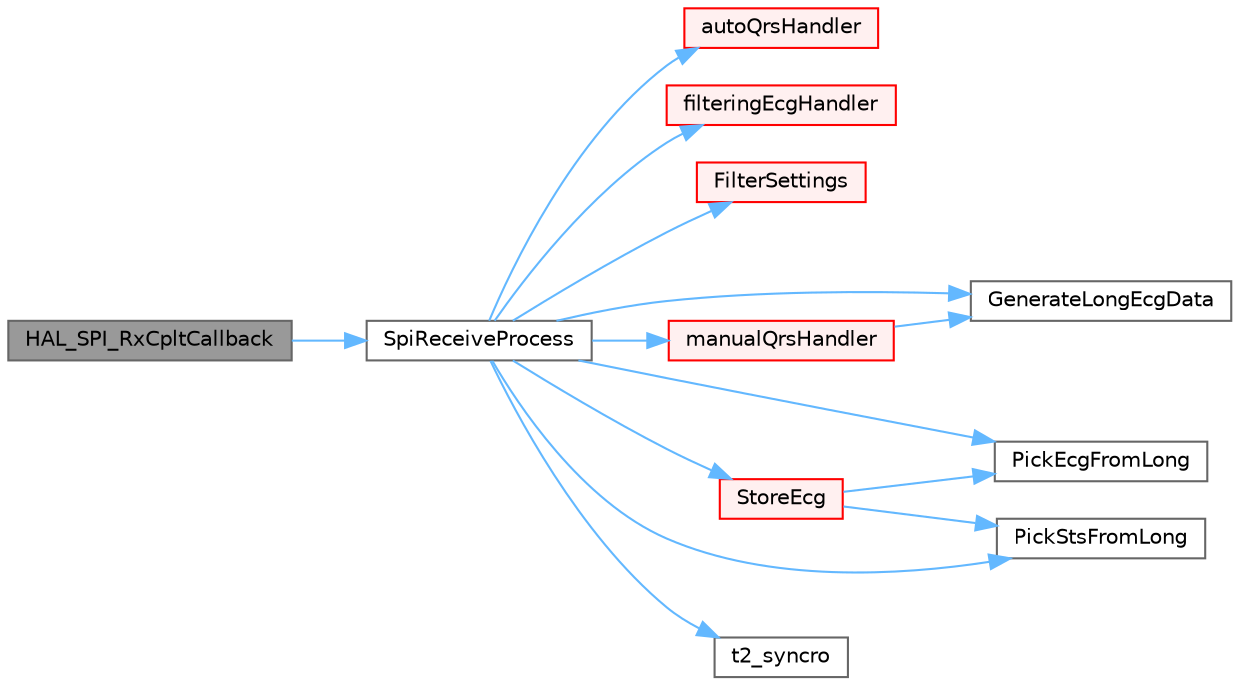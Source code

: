 digraph "HAL_SPI_RxCpltCallback"
{
 // LATEX_PDF_SIZE
  bgcolor="transparent";
  edge [fontname=Helvetica,fontsize=10,labelfontname=Helvetica,labelfontsize=10];
  node [fontname=Helvetica,fontsize=10,shape=box,height=0.2,width=0.4];
  rankdir="LR";
  Node1 [id="Node000001",label="HAL_SPI_RxCpltCallback",height=0.2,width=0.4,color="gray40", fillcolor="grey60", style="filled", fontcolor="black",tooltip=" "];
  Node1 -> Node2 [id="edge1_Node000001_Node000002",color="steelblue1",style="solid",tooltip=" "];
  Node2 [id="Node000002",label="SpiReceiveProcess",height=0.2,width=0.4,color="grey40", fillcolor="white", style="filled",URL="$spi__receive_8c.html#af39d147b690c80c7947af19e81a0fe09",tooltip=" "];
  Node2 -> Node3 [id="edge2_Node000002_Node000003",color="steelblue1",style="solid",tooltip=" "];
  Node3 [id="Node000003",label="autoQrsHandler",height=0.2,width=0.4,color="red", fillcolor="#FFF0F0", style="filled",URL="$filter_controller_8c.html#a76758580e95080e34f69ff2c640c49e5",tooltip=" "];
  Node2 -> Node7 [id="edge3_Node000002_Node000007",color="steelblue1",style="solid",tooltip=" "];
  Node7 [id="Node000007",label="filteringEcgHandler",height=0.2,width=0.4,color="red", fillcolor="#FFF0F0", style="filled",URL="$filter_controller_8c.html#a8292d4d4d1d8bf873fd88c724d8a80f1",tooltip=" "];
  Node2 -> Node12 [id="edge4_Node000002_Node000012",color="steelblue1",style="solid",tooltip=" "];
  Node12 [id="Node000012",label="FilterSettings",height=0.2,width=0.4,color="red", fillcolor="#FFF0F0", style="filled",URL="$filter_controller_8c.html#a01c3c4b0328f520da289d81369ec77b9",tooltip=" "];
  Node2 -> Node19 [id="edge5_Node000002_Node000019",color="steelblue1",style="solid",tooltip=" "];
  Node19 [id="Node000019",label="GenerateLongEcgData",height=0.2,width=0.4,color="grey40", fillcolor="white", style="filled",URL="$spi__receive_8c.html#a749d726a9c18205e684074afb8e7fb1a",tooltip=" "];
  Node2 -> Node20 [id="edge6_Node000002_Node000020",color="steelblue1",style="solid",tooltip=" "];
  Node20 [id="Node000020",label="manualQrsHandler",height=0.2,width=0.4,color="red", fillcolor="#FFF0F0", style="filled",URL="$filter_controller_8c.html#a881cb16bbb180c7b96ee8fb4317c49ca",tooltip=" "];
  Node20 -> Node19 [id="edge7_Node000020_Node000019",color="steelblue1",style="solid",tooltip=" "];
  Node2 -> Node23 [id="edge8_Node000002_Node000023",color="steelblue1",style="solid",tooltip=" "];
  Node23 [id="Node000023",label="PickEcgFromLong",height=0.2,width=0.4,color="grey40", fillcolor="white", style="filled",URL="$spi__receive_8c.html#a31ab551a8597e2040a248eb82033bf3c",tooltip=" "];
  Node2 -> Node24 [id="edge9_Node000002_Node000024",color="steelblue1",style="solid",tooltip=" "];
  Node24 [id="Node000024",label="PickStsFromLong",height=0.2,width=0.4,color="grey40", fillcolor="white", style="filled",URL="$spi__receive_8c.html#a199673b9e258902e5f117975459e4048",tooltip=" "];
  Node2 -> Node25 [id="edge10_Node000002_Node000025",color="steelblue1",style="solid",tooltip=" "];
  Node25 [id="Node000025",label="StoreEcg",height=0.2,width=0.4,color="red", fillcolor="#FFF0F0", style="filled",URL="$spi__receive_8c.html#a6a92765e4b344a890547fd190aeb393e",tooltip=" "];
  Node25 -> Node23 [id="edge11_Node000025_Node000023",color="steelblue1",style="solid",tooltip=" "];
  Node25 -> Node24 [id="edge12_Node000025_Node000024",color="steelblue1",style="solid",tooltip=" "];
  Node2 -> Node28 [id="edge13_Node000002_Node000028",color="steelblue1",style="solid",tooltip=" "];
  Node28 [id="Node000028",label="t2_syncro",height=0.2,width=0.4,color="grey40", fillcolor="white", style="filled",URL="$synchro_8c.html#a87de076aee503e24f5f9627a7b90fd98",tooltip="バッファからの同期を検出し先頭バイトとビットを取得"];
}
